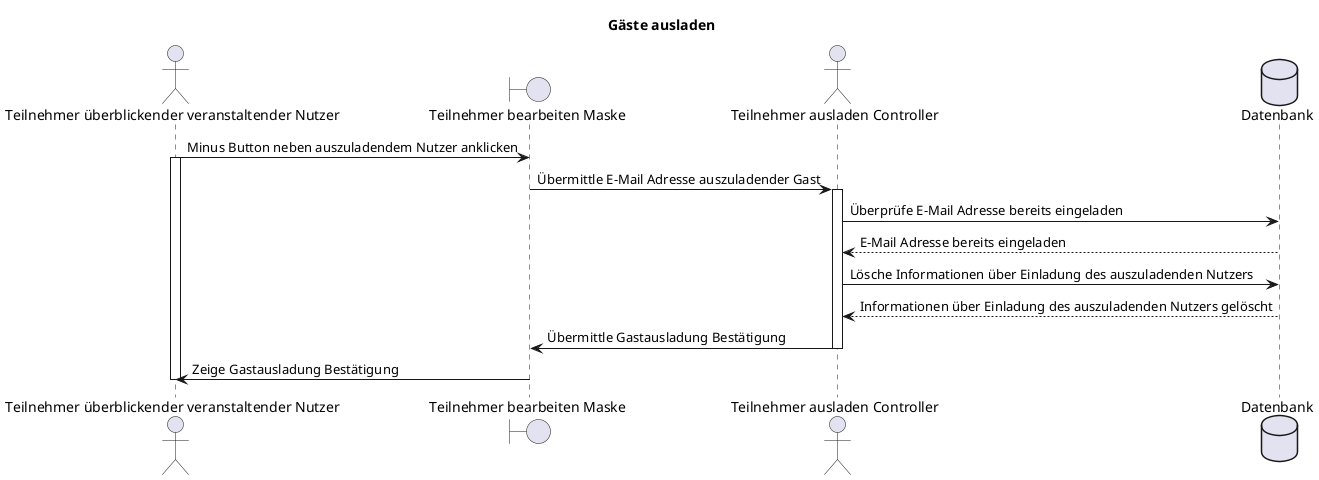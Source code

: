 @startuml F005_gaesteAusladen_seq
title "Gäste ausladen"

actor "Teilnehmer überblickender veranstaltender Nutzer" as user
boundary "Teilnehmer bearbeiten Maske" as editParticipantsMask
actor "Teilnehmer ausladen Controller" as controller
database "Datenbank" as db

user -> editParticipantsMask: Minus Button neben auszuladendem Nutzer anklicken
activate user
'user -> editParticipantsMask: Bestätige Ausladen
editParticipantsMask -> controller: Übermittle E-Mail Adresse auszuladender Gast
activate controller
controller -> db: Überprüfe E-Mail Adresse bereits eingeladen
db --> controller: E-Mail Adresse bereits eingeladen
'controller -> controller: Sende Ausladung Information an ausgeladenen Nutzer via E-Mail
controller -> db: Lösche Informationen über Einladung des auszuladenden Nutzers
db --> controller: Informationen über Einladung des auszuladenden Nutzers gelöscht
controller -> editParticipantsMask: Übermittle Gastausladung Bestätigung
deactivate controller
editParticipantsMask -> user: Zeige Gastausladung Bestätigung
deactivate user
@enduml